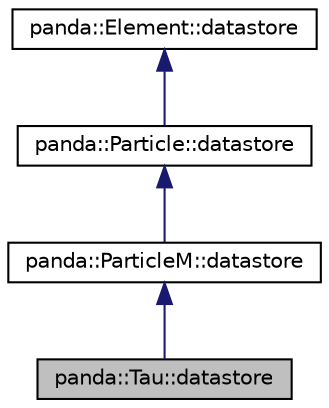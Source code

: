 digraph G
{
  edge [fontname="Helvetica",fontsize="10",labelfontname="Helvetica",labelfontsize="10"];
  node [fontname="Helvetica",fontsize="10",shape=record];
  Node1 [label="panda::Tau::datastore",height=0.2,width=0.4,color="black", fillcolor="grey75", style="filled" fontcolor="black"];
  Node2 -> Node1 [dir=back,color="midnightblue",fontsize="10",style="solid"];
  Node2 [label="panda::ParticleM::datastore",height=0.2,width=0.4,color="black", fillcolor="white", style="filled",URL="$structpanda_1_1ParticleM_1_1datastore.html"];
  Node3 -> Node2 [dir=back,color="midnightblue",fontsize="10",style="solid"];
  Node3 [label="panda::Particle::datastore",height=0.2,width=0.4,color="black", fillcolor="white", style="filled",URL="$structpanda_1_1Particle_1_1datastore.html"];
  Node4 -> Node3 [dir=back,color="midnightblue",fontsize="10",style="solid"];
  Node4 [label="panda::Element::datastore",height=0.2,width=0.4,color="black", fillcolor="white", style="filled",URL="$structpanda_1_1Element_1_1datastore.html"];
}
